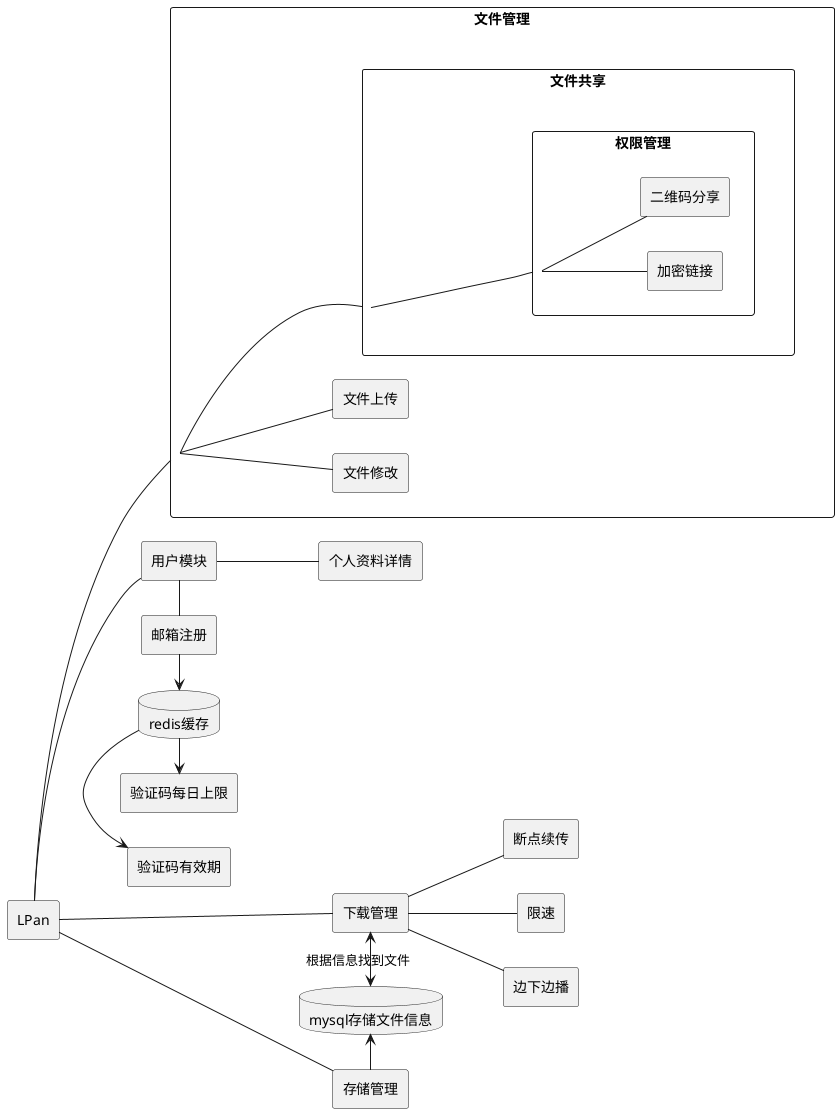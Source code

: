@startuml
left to right direction
skinparam packageStyle rectangle

rectangle  LPan


rectangle 用户模块{
    LPan -- 用户模块
}
rectangle 邮箱注册{
    用户模块 - 邮箱注册
}
database redis[
    redis缓存
]
redis ->验证码有效期
redis ->验证码每日上限
邮箱注册 -> redis
rectangle 验证码有效期{
}
rectangle 验证码每日上限{
}
rectangle 个人资料详情{
    用户模块  -- 个人资料详情
}




rectangle 存储管理{
    LPan -- 存储管理
}
database mysql[
mysql存储文件信息
]
mysql <- 存储管理

下载管理<->mysql:根据信息找到文件



rectangle 文件管理{
    LPan -- 文件管理
}
rectangle 文件管理{
   文件管理--文件共享
   文件管理--文件修改
   文件管理--文件上传
}
rectangle 文件修改{
}
rectangle 文件上传{
 }
rectangle 文件共享{
    文件共享 -- 权限管理
}
rectangle 权限管理 {
    权限管理--加密链接
    权限管理--二维码分享
}
rectangle 加密链接{
}
rectangle 二维码分享{
}



rectangle 下载管理{
    LPan---下载管理
}
rectangle 限速{
   下载管理--限速
}
rectangle 边下边播{
   下载管理--边下边播
}
rectangle 断点续传{
   下载管理--断点续传
}

@enduml